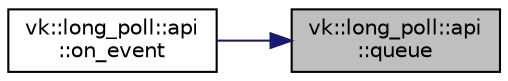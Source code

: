 digraph "vk::long_poll::api::queue"
{
 // LATEX_PDF_SIZE
  edge [fontname="Helvetica",fontsize="10",labelfontname="Helvetica",labelfontsize="10"];
  node [fontname="Helvetica",fontsize="10",shape=record];
  rankdir="RL";
  Node1 [label="vk::long_poll::api\l::queue",height=0.2,width=0.4,color="black", fillcolor="grey75", style="filled", fontcolor="black",tooltip="Push task to thread pool queue."];
  Node1 -> Node2 [dir="back",color="midnightblue",fontsize="10",style="solid",fontname="Helvetica"];
  Node2 [label="vk::long_poll::api\l::on_event",height=0.2,width=0.4,color="black", fillcolor="white", style="filled",URL="$classvk_1_1long__poll_1_1api.html#a7c1de69b0cc5fad45112413ff8ff647d",tooltip=" "];
}
